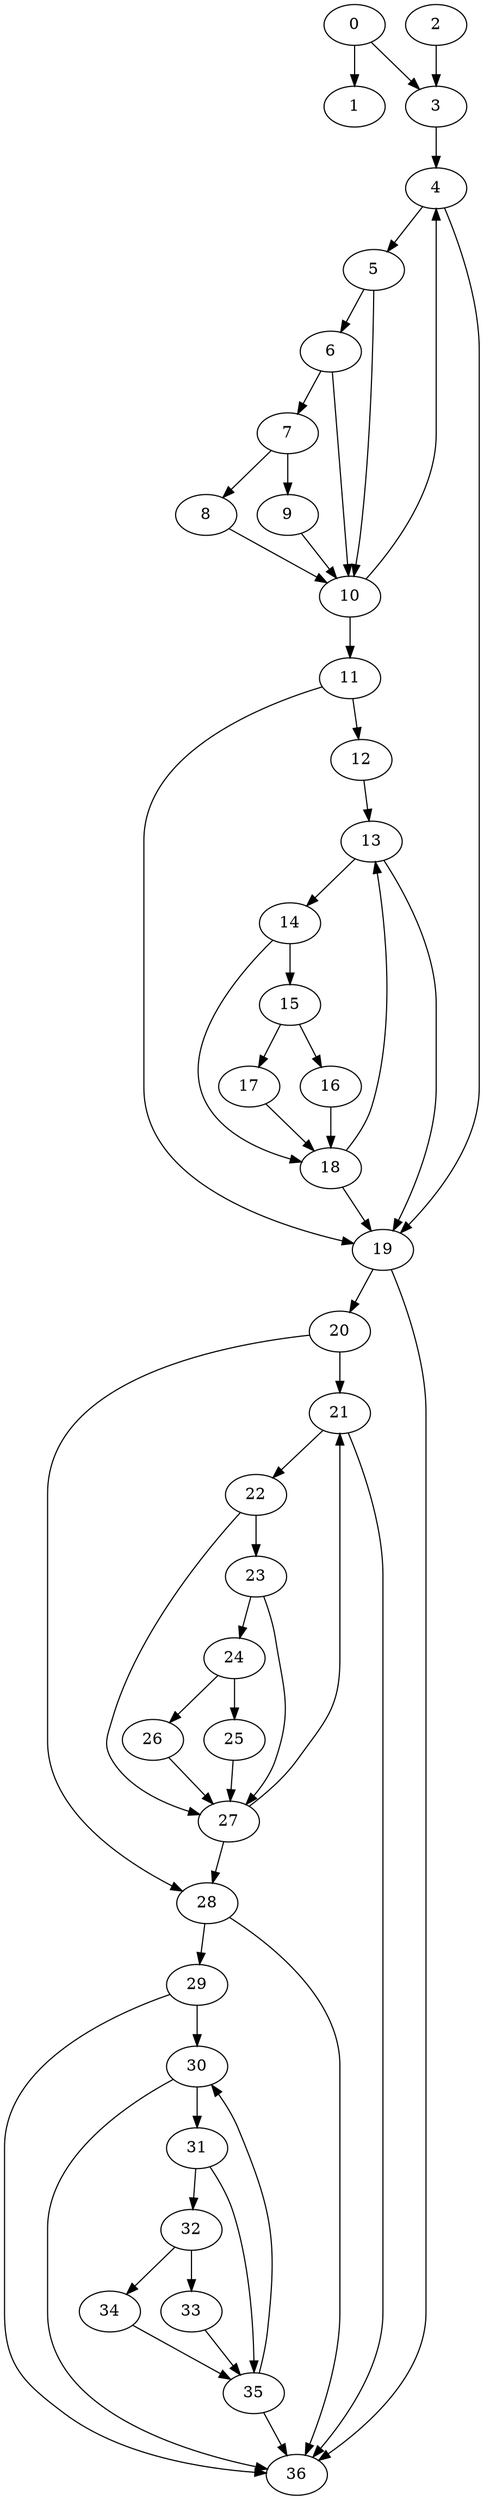digraph {
	0
	1
	2
	3
	4
	5
	6
	7
	8
	9
	10
	11
	12
	13
	14
	15
	16
	17
	18
	19
	20
	21
	22
	23
	24
	25
	26
	27
	28
	29
	30
	31
	32
	33
	34
	35
	36
	5 -> 6
	10 -> 11
	13 -> 14
	24 -> 26
	20 -> 28
	27 -> 28
	4 -> 5
	21 -> 22
	29 -> 30
	35 -> 30
	3 -> 4
	10 -> 4
	22 -> 27
	23 -> 27
	25 -> 27
	26 -> 27
	30 -> 31
	32 -> 33
	32 -> 34
	24 -> 25
	16 -> 18
	17 -> 18
	14 -> 18
	20 -> 21
	27 -> 21
	23 -> 24
	31 -> 32
	0 -> 3
	2 -> 3
	5 -> 10
	6 -> 10
	8 -> 10
	9 -> 10
	14 -> 15
	15 -> 16
	4 -> 19
	11 -> 19
	13 -> 19
	18 -> 19
	28 -> 29
	0 -> 1
	12 -> 13
	18 -> 13
	19 -> 20
	7 -> 8
	7 -> 9
	11 -> 12
	28 -> 36
	29 -> 36
	30 -> 36
	35 -> 36
	19 -> 36
	21 -> 36
	6 -> 7
	22 -> 23
	31 -> 35
	33 -> 35
	34 -> 35
	15 -> 17
}
